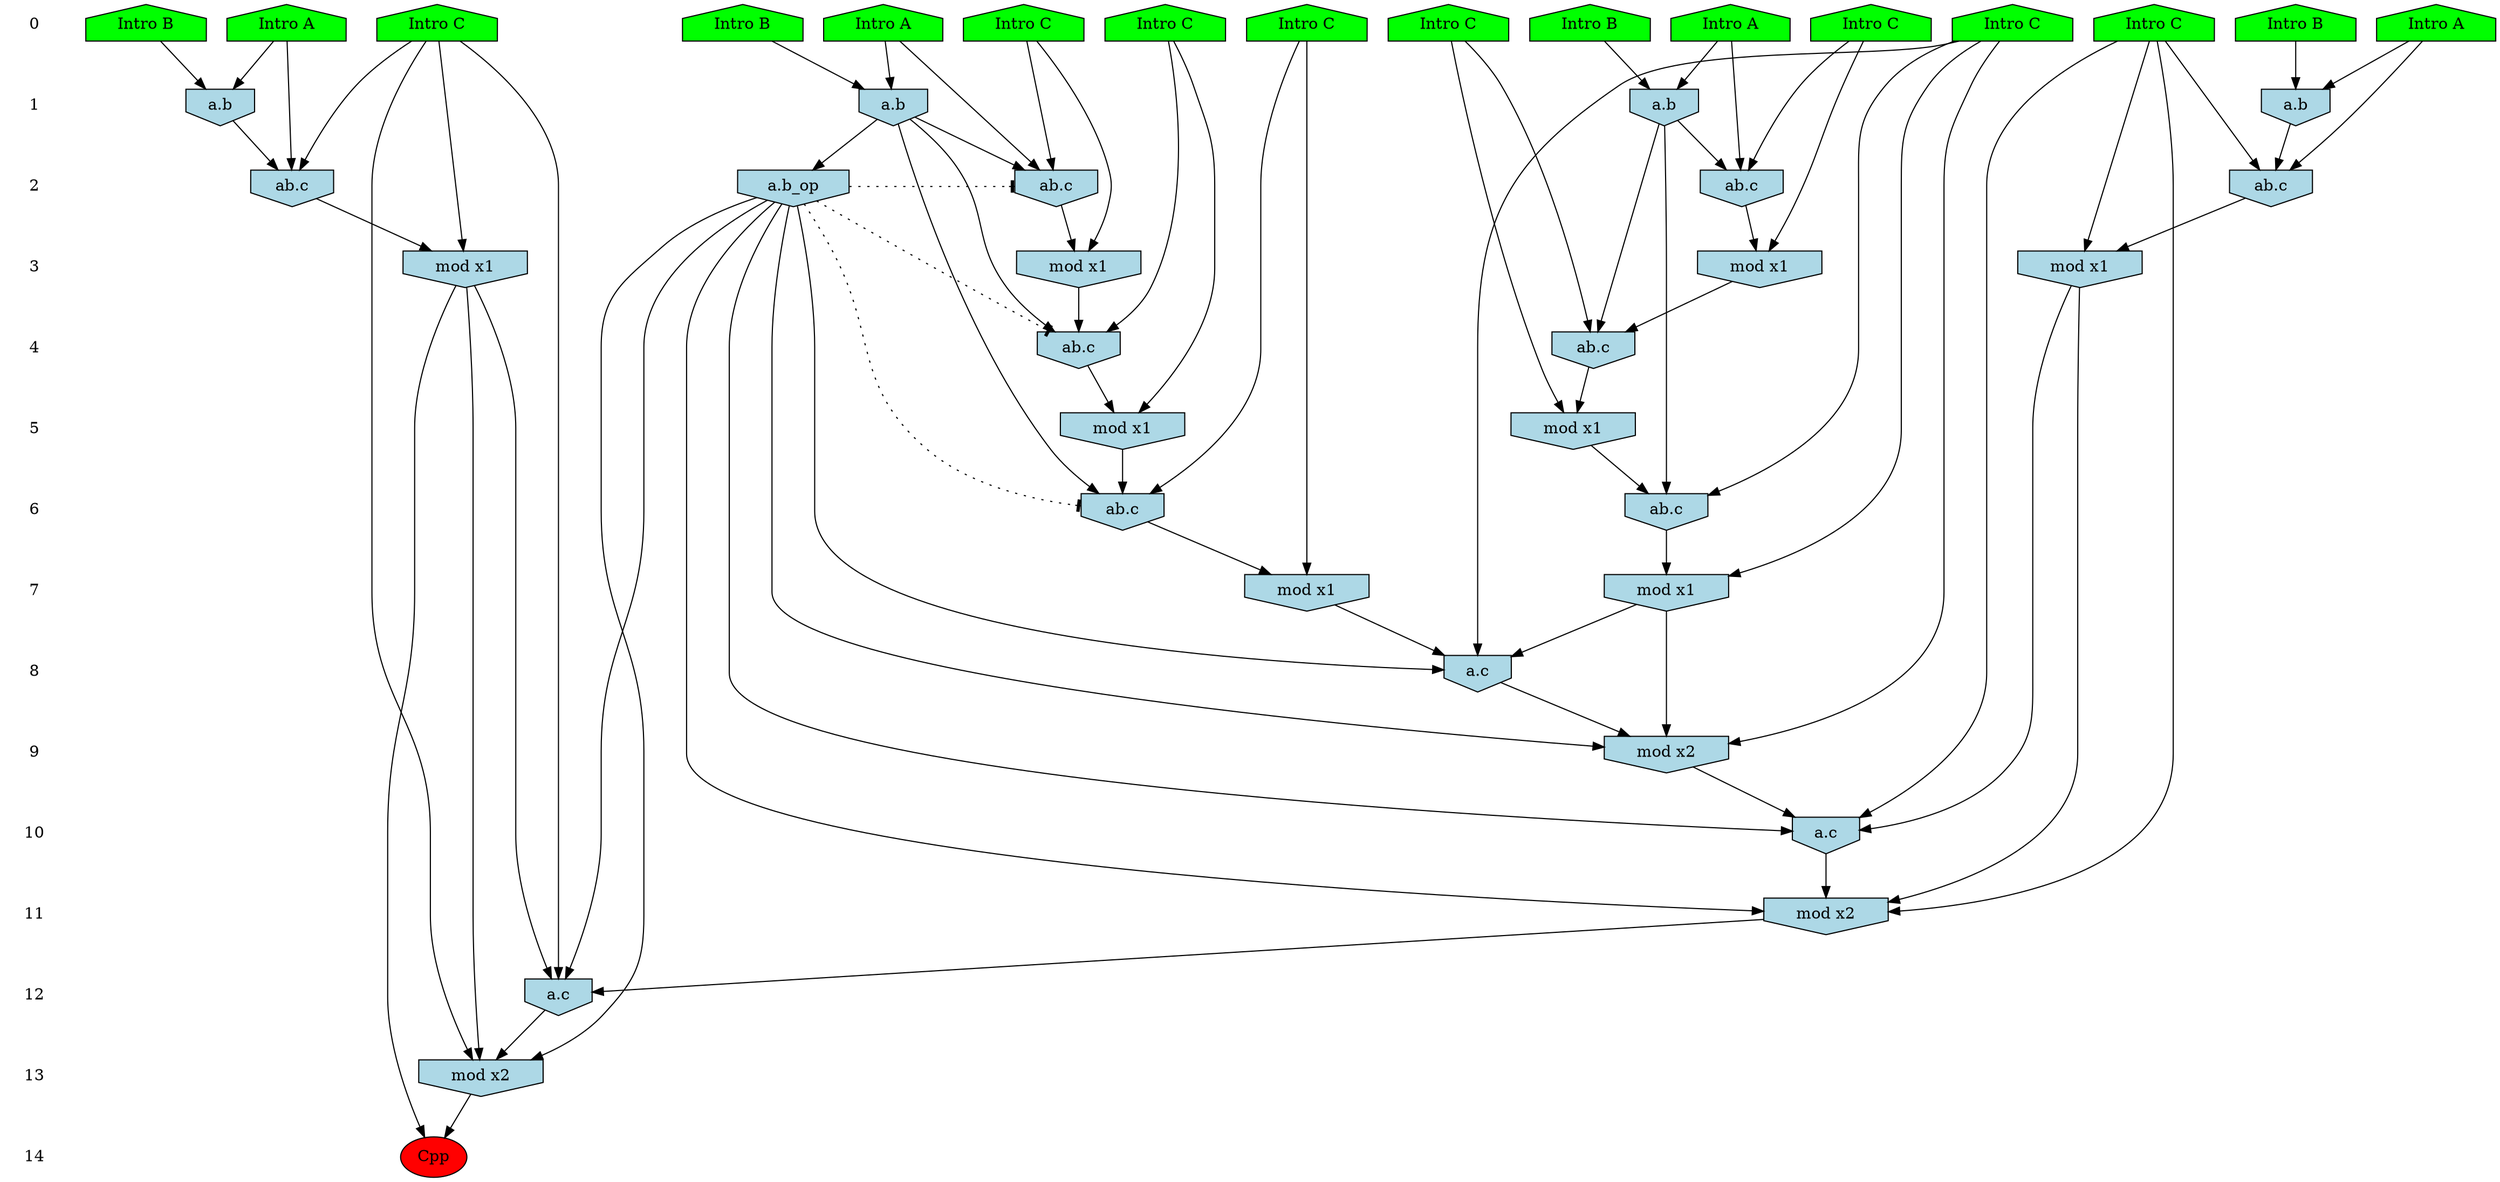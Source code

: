 /* Compression of 1 causal flows obtained in average at 1.638790E+01 t.u */
/* Compressed causal flows were: [2807] */
digraph G{
 ranksep=.5 ; 
{ rank = same ; "0" [shape=plaintext] ; node_1 [label ="Intro B", shape=house, style=filled, fillcolor=green] ;
node_2 [label ="Intro B", shape=house, style=filled, fillcolor=green] ;
node_3 [label ="Intro B", shape=house, style=filled, fillcolor=green] ;
node_4 [label ="Intro B", shape=house, style=filled, fillcolor=green] ;
node_5 [label ="Intro A", shape=house, style=filled, fillcolor=green] ;
node_6 [label ="Intro A", shape=house, style=filled, fillcolor=green] ;
node_7 [label ="Intro A", shape=house, style=filled, fillcolor=green] ;
node_8 [label ="Intro A", shape=house, style=filled, fillcolor=green] ;
node_9 [label ="Intro C", shape=house, style=filled, fillcolor=green] ;
node_10 [label ="Intro C", shape=house, style=filled, fillcolor=green] ;
node_11 [label ="Intro C", shape=house, style=filled, fillcolor=green] ;
node_12 [label ="Intro C", shape=house, style=filled, fillcolor=green] ;
node_13 [label ="Intro C", shape=house, style=filled, fillcolor=green] ;
node_14 [label ="Intro C", shape=house, style=filled, fillcolor=green] ;
node_15 [label ="Intro C", shape=house, style=filled, fillcolor=green] ;
node_16 [label ="Intro C", shape=house, style=filled, fillcolor=green] ;
}
{ rank = same ; "1" [shape=plaintext] ; node_17 [label="a.b", shape=invhouse, style=filled, fillcolor = lightblue] ;
node_18 [label="a.b", shape=invhouse, style=filled, fillcolor = lightblue] ;
node_21 [label="a.b", shape=invhouse, style=filled, fillcolor = lightblue] ;
node_26 [label="a.b", shape=invhouse, style=filled, fillcolor = lightblue] ;
}
{ rank = same ; "2" [shape=plaintext] ; node_19 [label="ab.c", shape=invhouse, style=filled, fillcolor = lightblue] ;
node_22 [label="ab.c", shape=invhouse, style=filled, fillcolor = lightblue] ;
node_24 [label="ab.c", shape=invhouse, style=filled, fillcolor = lightblue] ;
node_29 [label="ab.c", shape=invhouse, style=filled, fillcolor = lightblue] ;
node_36 [label="a.b_op", shape=invhouse, style=filled, fillcolor = lightblue] ;
}
{ rank = same ; "3" [shape=plaintext] ; node_20 [label="mod x1", shape=invhouse, style=filled, fillcolor = lightblue] ;
node_23 [label="mod x1", shape=invhouse, style=filled, fillcolor = lightblue] ;
node_25 [label="mod x1", shape=invhouse, style=filled, fillcolor = lightblue] ;
node_33 [label="mod x1", shape=invhouse, style=filled, fillcolor = lightblue] ;
}
{ rank = same ; "4" [shape=plaintext] ; node_27 [label="ab.c", shape=invhouse, style=filled, fillcolor = lightblue] ;
node_28 [label="ab.c", shape=invhouse, style=filled, fillcolor = lightblue] ;
}
{ rank = same ; "5" [shape=plaintext] ; node_30 [label="mod x1", shape=invhouse, style=filled, fillcolor = lightblue] ;
node_31 [label="mod x1", shape=invhouse, style=filled, fillcolor = lightblue] ;
}
{ rank = same ; "6" [shape=plaintext] ; node_32 [label="ab.c", shape=invhouse, style=filled, fillcolor = lightblue] ;
node_35 [label="ab.c", shape=invhouse, style=filled, fillcolor = lightblue] ;
}
{ rank = same ; "7" [shape=plaintext] ; node_34 [label="mod x1", shape=invhouse, style=filled, fillcolor = lightblue] ;
node_37 [label="mod x1", shape=invhouse, style=filled, fillcolor = lightblue] ;
}
{ rank = same ; "8" [shape=plaintext] ; node_38 [label="a.c", shape=invhouse, style=filled, fillcolor = lightblue] ;
}
{ rank = same ; "9" [shape=plaintext] ; node_39 [label="mod x2", shape=invhouse, style=filled, fillcolor = lightblue] ;
}
{ rank = same ; "10" [shape=plaintext] ; node_40 [label="a.c", shape=invhouse, style=filled, fillcolor = lightblue] ;
}
{ rank = same ; "11" [shape=plaintext] ; node_41 [label="mod x2", shape=invhouse, style=filled, fillcolor = lightblue] ;
}
{ rank = same ; "12" [shape=plaintext] ; node_42 [label="a.c", shape=invhouse, style=filled, fillcolor = lightblue] ;
}
{ rank = same ; "13" [shape=plaintext] ; node_43 [label="mod x2", shape=invhouse, style=filled, fillcolor = lightblue] ;
}
{ rank = same ; "14" [shape=plaintext] ; node_44 [label ="Cpp", style=filled, fillcolor=red] ;
}
"0" -> "1" [style="invis"]; 
"1" -> "2" [style="invis"]; 
"2" -> "3" [style="invis"]; 
"3" -> "4" [style="invis"]; 
"4" -> "5" [style="invis"]; 
"5" -> "6" [style="invis"]; 
"6" -> "7" [style="invis"]; 
"7" -> "8" [style="invis"]; 
"8" -> "9" [style="invis"]; 
"9" -> "10" [style="invis"]; 
"10" -> "11" [style="invis"]; 
"11" -> "12" [style="invis"]; 
"12" -> "13" [style="invis"]; 
"13" -> "14" [style="invis"]; 
node_2 -> node_17
node_5 -> node_17
node_3 -> node_18
node_7 -> node_18
node_7 -> node_19
node_10 -> node_19
node_18 -> node_19
node_10 -> node_20
node_19 -> node_20
node_1 -> node_21
node_6 -> node_21
node_6 -> node_22
node_9 -> node_22
node_21 -> node_22
node_9 -> node_23
node_22 -> node_23
node_5 -> node_24
node_14 -> node_24
node_17 -> node_24
node_14 -> node_25
node_24 -> node_25
node_4 -> node_26
node_8 -> node_26
node_12 -> node_27
node_17 -> node_27
node_25 -> node_27
node_11 -> node_28
node_18 -> node_28
node_20 -> node_28
node_8 -> node_29
node_13 -> node_29
node_26 -> node_29
node_11 -> node_30
node_28 -> node_30
node_12 -> node_31
node_27 -> node_31
node_16 -> node_32
node_18 -> node_32
node_30 -> node_32
node_13 -> node_33
node_29 -> node_33
node_16 -> node_34
node_32 -> node_34
node_15 -> node_35
node_17 -> node_35
node_31 -> node_35
node_17 -> node_36
node_15 -> node_37
node_35 -> node_37
node_16 -> node_38
node_34 -> node_38
node_36 -> node_38
node_37 -> node_38
node_16 -> node_39
node_34 -> node_39
node_36 -> node_39
node_38 -> node_39
node_9 -> node_40
node_23 -> node_40
node_36 -> node_40
node_39 -> node_40
node_9 -> node_41
node_23 -> node_41
node_36 -> node_41
node_40 -> node_41
node_13 -> node_42
node_33 -> node_42
node_36 -> node_42
node_41 -> node_42
node_13 -> node_43
node_33 -> node_43
node_36 -> node_43
node_42 -> node_43
node_33 -> node_44
node_43 -> node_44
node_36 -> node_35 [style=dotted, arrowhead = tee] 
node_36 -> node_27 [style=dotted, arrowhead = tee] 
node_36 -> node_24 [style=dotted, arrowhead = tee] 
}
/*
 Dot generation time: 0.000172
*/